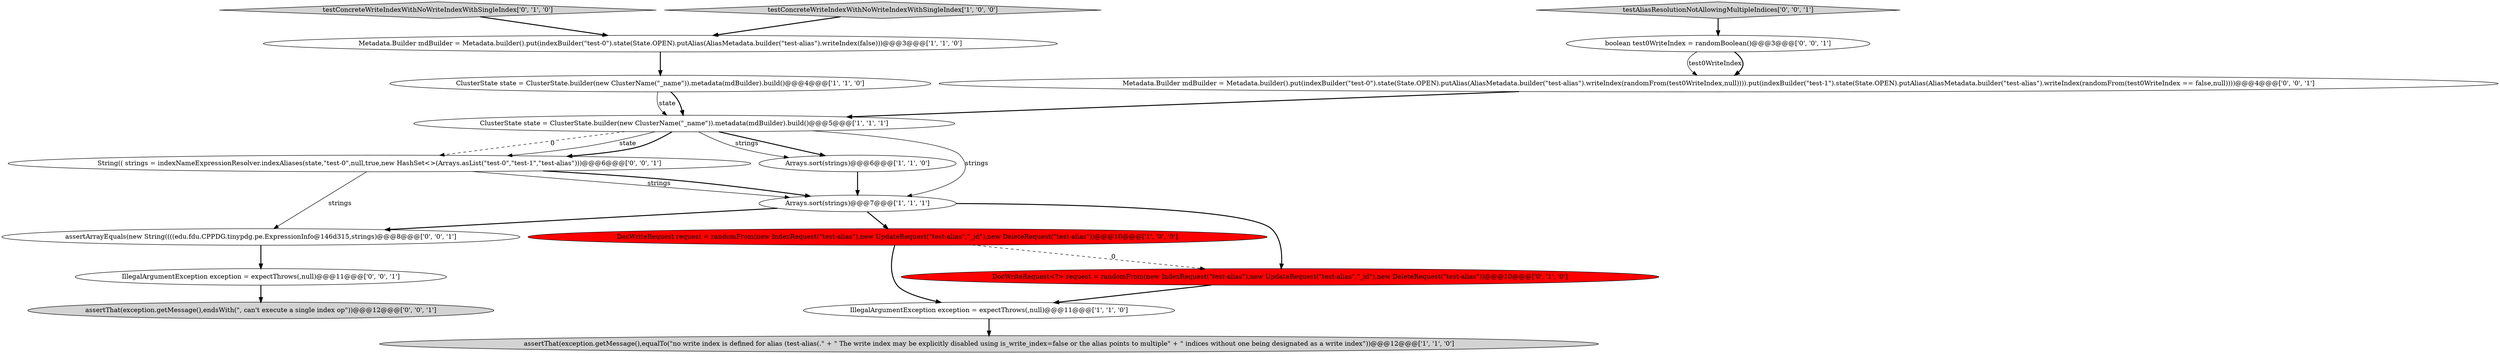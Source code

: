 digraph {
9 [style = filled, label = "testConcreteWriteIndexWithNoWriteIndexWithSingleIndex['0', '1', '0']", fillcolor = lightgray, shape = diamond image = "AAA0AAABBB2BBB"];
1 [style = filled, label = "ClusterState state = ClusterState.builder(new ClusterName(\"_name\")).metadata(mdBuilder).build()@@@4@@@['1', '1', '0']", fillcolor = white, shape = ellipse image = "AAA0AAABBB1BBB"];
2 [style = filled, label = "DocWriteRequest request = randomFrom(new IndexRequest(\"test-alias\"),new UpdateRequest(\"test-alias\",\"_id\"),new DeleteRequest(\"test-alias\"))@@@10@@@['1', '0', '0']", fillcolor = red, shape = ellipse image = "AAA1AAABBB1BBB"];
4 [style = filled, label = "Arrays.sort(strings)@@@7@@@['1', '1', '1']", fillcolor = white, shape = ellipse image = "AAA0AAABBB1BBB"];
13 [style = filled, label = "Metadata.Builder mdBuilder = Metadata.builder().put(indexBuilder(\"test-0\").state(State.OPEN).putAlias(AliasMetadata.builder(\"test-alias\").writeIndex(randomFrom(test0WriteIndex,null)))).put(indexBuilder(\"test-1\").state(State.OPEN).putAlias(AliasMetadata.builder(\"test-alias\").writeIndex(randomFrom(test0WriteIndex == false,null))))@@@4@@@['0', '0', '1']", fillcolor = white, shape = ellipse image = "AAA0AAABBB3BBB"];
17 [style = filled, label = "String(( strings = indexNameExpressionResolver.indexAliases(state,\"test-0\",null,true,new HashSet<>(Arrays.asList(\"test-0\",\"test-1\",\"test-alias\")))@@@6@@@['0', '0', '1']", fillcolor = white, shape = ellipse image = "AAA0AAABBB3BBB"];
3 [style = filled, label = "assertThat(exception.getMessage(),equalTo(\"no write index is defined for alias (test-alias(.\" + \" The write index may be explicitly disabled using is_write_index=false or the alias points to multiple\" + \" indices without one being designated as a write index\"))@@@12@@@['1', '1', '0']", fillcolor = lightgray, shape = ellipse image = "AAA0AAABBB1BBB"];
5 [style = filled, label = "ClusterState state = ClusterState.builder(new ClusterName(\"_name\")).metadata(mdBuilder).build()@@@5@@@['1', '1', '1']", fillcolor = white, shape = ellipse image = "AAA0AAABBB1BBB"];
6 [style = filled, label = "Metadata.Builder mdBuilder = Metadata.builder().put(indexBuilder(\"test-0\").state(State.OPEN).putAlias(AliasMetadata.builder(\"test-alias\").writeIndex(false)))@@@3@@@['1', '1', '0']", fillcolor = white, shape = ellipse image = "AAA0AAABBB1BBB"];
7 [style = filled, label = "testConcreteWriteIndexWithNoWriteIndexWithSingleIndex['1', '0', '0']", fillcolor = lightgray, shape = diamond image = "AAA0AAABBB1BBB"];
11 [style = filled, label = "testAliasResolutionNotAllowingMultipleIndices['0', '0', '1']", fillcolor = lightgray, shape = diamond image = "AAA0AAABBB3BBB"];
15 [style = filled, label = "assertThat(exception.getMessage(),endsWith(\", can't execute a single index op\"))@@@12@@@['0', '0', '1']", fillcolor = lightgray, shape = ellipse image = "AAA0AAABBB3BBB"];
14 [style = filled, label = "IllegalArgumentException exception = expectThrows(,null)@@@11@@@['0', '0', '1']", fillcolor = white, shape = ellipse image = "AAA0AAABBB3BBB"];
16 [style = filled, label = "assertArrayEquals(new String((((edu.fdu.CPPDG.tinypdg.pe.ExpressionInfo@146d315,strings)@@@8@@@['0', '0', '1']", fillcolor = white, shape = ellipse image = "AAA0AAABBB3BBB"];
12 [style = filled, label = "boolean test0WriteIndex = randomBoolean()@@@3@@@['0', '0', '1']", fillcolor = white, shape = ellipse image = "AAA0AAABBB3BBB"];
10 [style = filled, label = "DocWriteRequest<?> request = randomFrom(new IndexRequest(\"test-alias\"),new UpdateRequest(\"test-alias\",\"_id\"),new DeleteRequest(\"test-alias\"))@@@10@@@['0', '1', '0']", fillcolor = red, shape = ellipse image = "AAA1AAABBB2BBB"];
8 [style = filled, label = "Arrays.sort(strings)@@@6@@@['1', '1', '0']", fillcolor = white, shape = ellipse image = "AAA0AAABBB1BBB"];
0 [style = filled, label = "IllegalArgumentException exception = expectThrows(,null)@@@11@@@['1', '1', '0']", fillcolor = white, shape = ellipse image = "AAA0AAABBB1BBB"];
1->5 [style = bold, label=""];
0->3 [style = bold, label=""];
4->10 [style = bold, label=""];
5->8 [style = bold, label=""];
12->13 [style = solid, label="test0WriteIndex"];
5->17 [style = solid, label="state"];
1->5 [style = solid, label="state"];
5->8 [style = solid, label="strings"];
11->12 [style = bold, label=""];
4->2 [style = bold, label=""];
5->17 [style = bold, label=""];
5->4 [style = solid, label="strings"];
2->10 [style = dashed, label="0"];
9->6 [style = bold, label=""];
6->1 [style = bold, label=""];
12->13 [style = bold, label=""];
2->0 [style = bold, label=""];
17->4 [style = solid, label="strings"];
5->17 [style = dashed, label="0"];
10->0 [style = bold, label=""];
7->6 [style = bold, label=""];
13->5 [style = bold, label=""];
16->14 [style = bold, label=""];
14->15 [style = bold, label=""];
8->4 [style = bold, label=""];
17->16 [style = solid, label="strings"];
17->4 [style = bold, label=""];
4->16 [style = bold, label=""];
}
